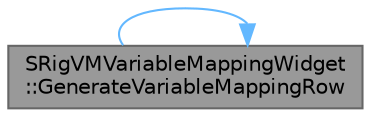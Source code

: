 digraph "SRigVMVariableMappingWidget::GenerateVariableMappingRow"
{
 // INTERACTIVE_SVG=YES
 // LATEX_PDF_SIZE
  bgcolor="transparent";
  edge [fontname=Helvetica,fontsize=10,labelfontname=Helvetica,labelfontsize=10];
  node [fontname=Helvetica,fontsize=10,shape=box,height=0.2,width=0.4];
  rankdir="LR";
  Node1 [id="Node000001",label="SRigVMVariableMappingWidget\l::GenerateVariableMappingRow",height=0.2,width=0.4,color="gray40", fillcolor="grey60", style="filled", fontcolor="black",tooltip="Create a widget for an entry in the tree from an info."];
  Node1 -> Node1 [id="edge1_Node000001_Node000001",color="steelblue1",style="solid",tooltip=" "];
}
